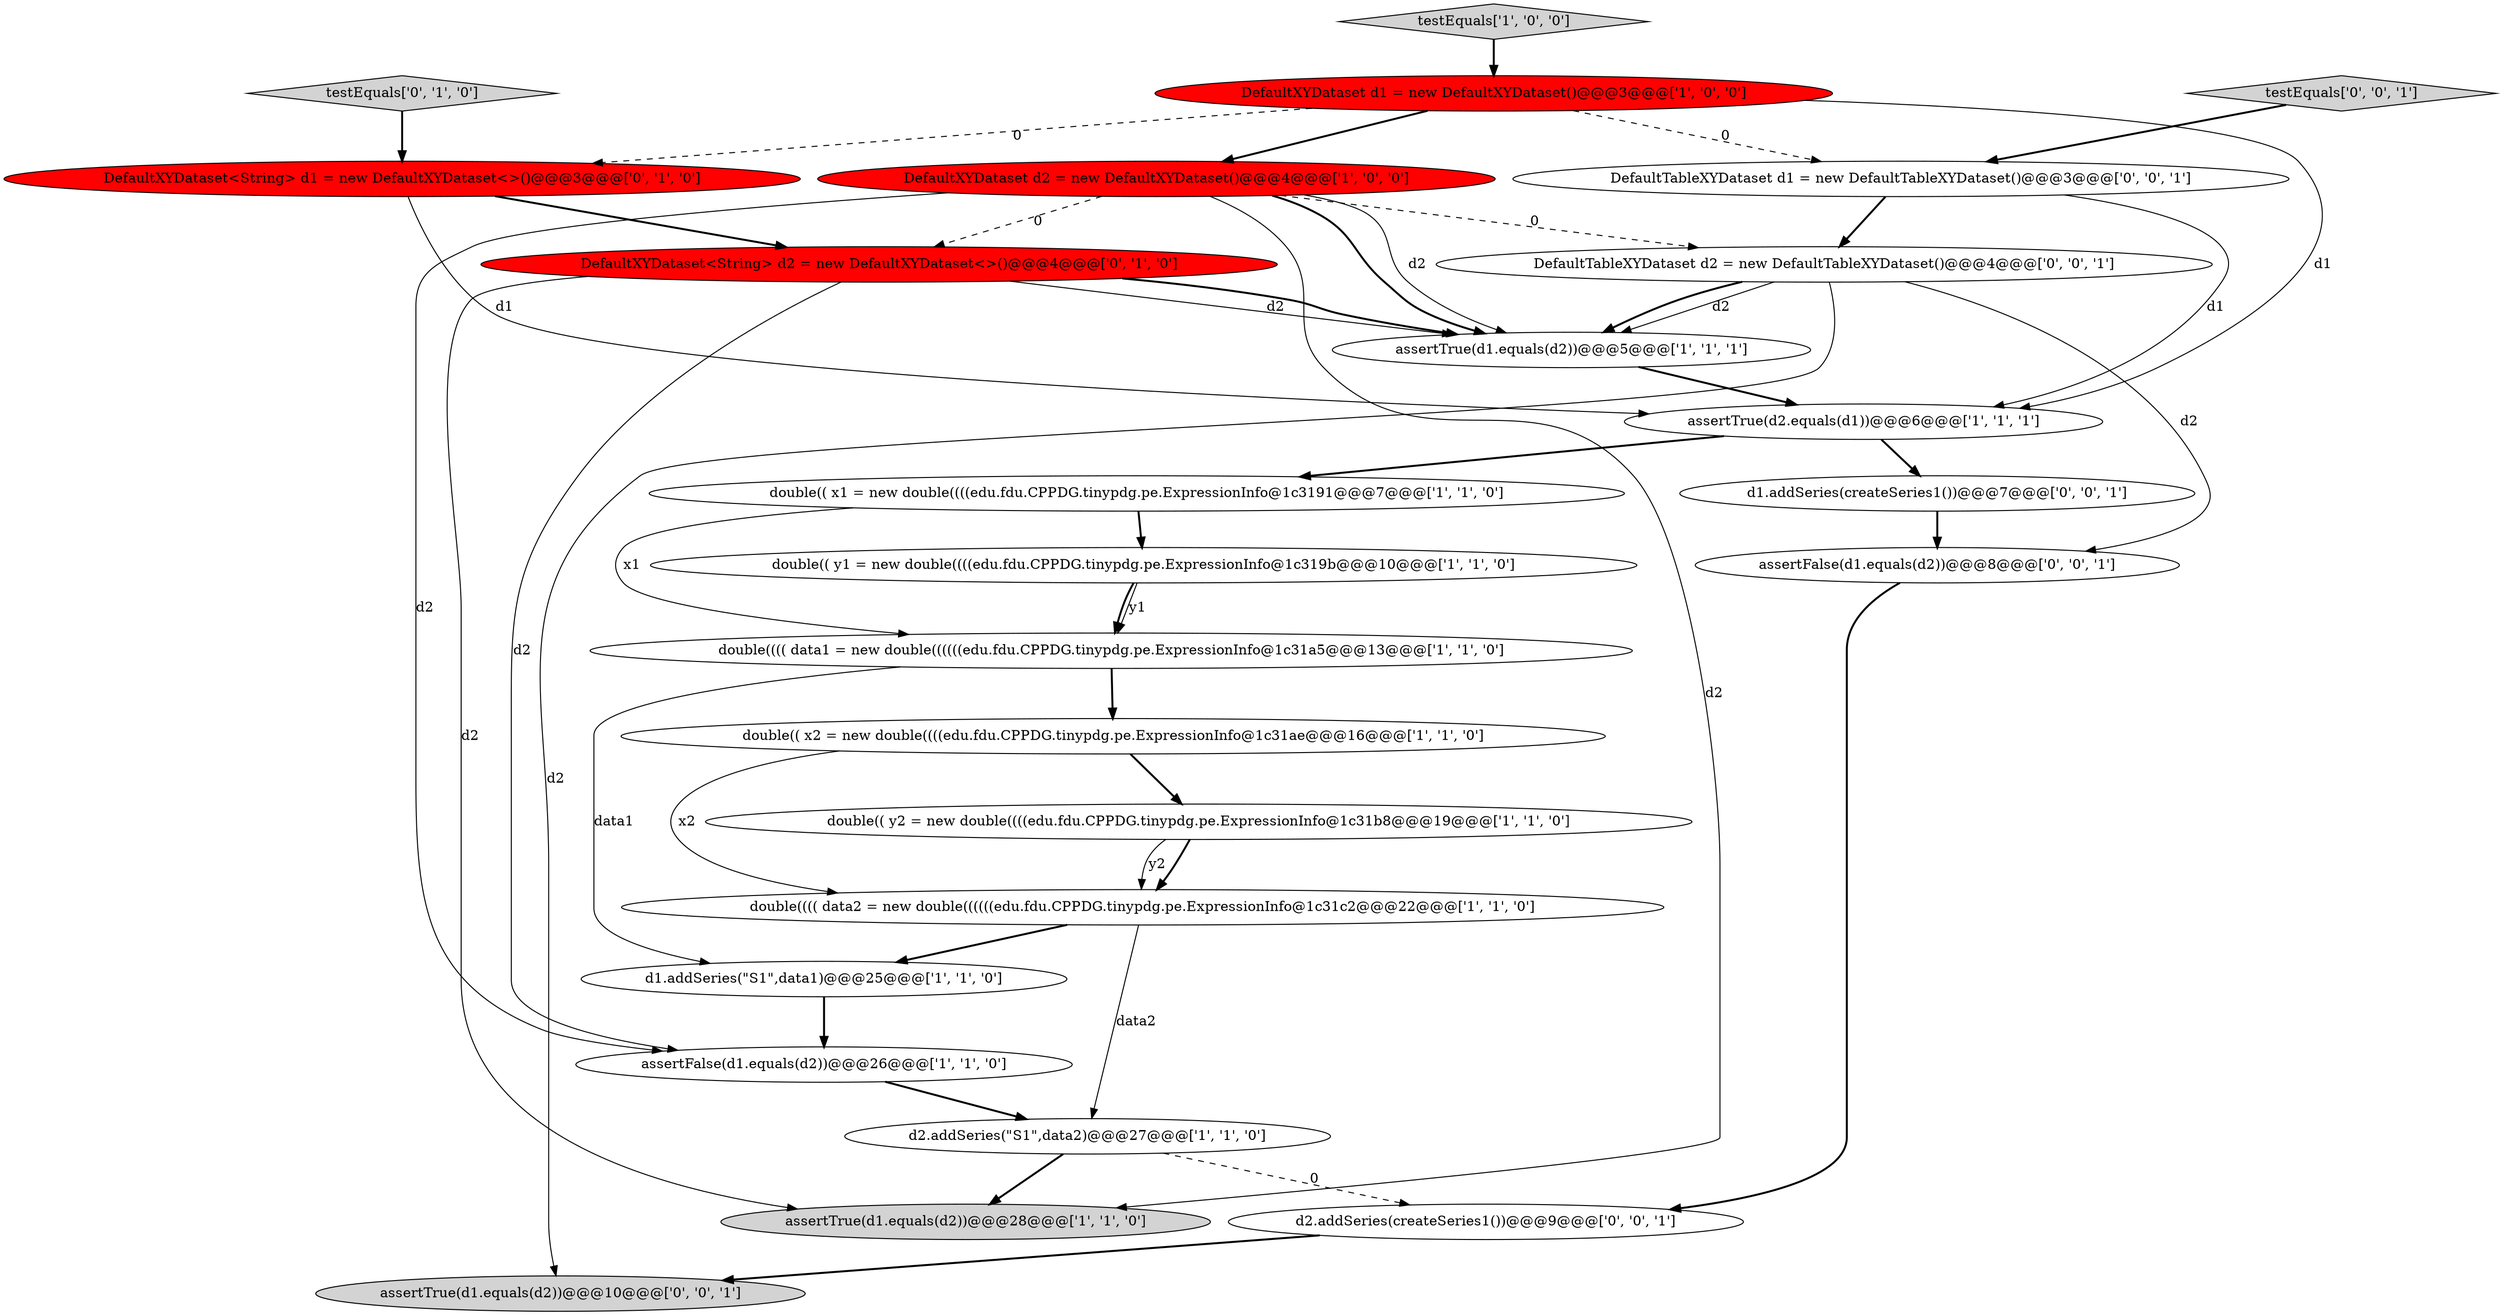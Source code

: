 digraph {
1 [style = filled, label = "DefaultXYDataset d2 = new DefaultXYDataset()@@@4@@@['1', '0', '0']", fillcolor = red, shape = ellipse image = "AAA1AAABBB1BBB"];
19 [style = filled, label = "assertTrue(d1.equals(d2))@@@10@@@['0', '0', '1']", fillcolor = lightgray, shape = ellipse image = "AAA0AAABBB3BBB"];
21 [style = filled, label = "assertFalse(d1.equals(d2))@@@8@@@['0', '0', '1']", fillcolor = white, shape = ellipse image = "AAA0AAABBB3BBB"];
6 [style = filled, label = "double(( y1 = new double((((edu.fdu.CPPDG.tinypdg.pe.ExpressionInfo@1c319b@@@10@@@['1', '1', '0']", fillcolor = white, shape = ellipse image = "AAA0AAABBB1BBB"];
11 [style = filled, label = "assertFalse(d1.equals(d2))@@@26@@@['1', '1', '0']", fillcolor = white, shape = ellipse image = "AAA0AAABBB1BBB"];
18 [style = filled, label = "DefaultTableXYDataset d1 = new DefaultTableXYDataset()@@@3@@@['0', '0', '1']", fillcolor = white, shape = ellipse image = "AAA0AAABBB3BBB"];
7 [style = filled, label = "double(((( data1 = new double((((((edu.fdu.CPPDG.tinypdg.pe.ExpressionInfo@1c31a5@@@13@@@['1', '1', '0']", fillcolor = white, shape = ellipse image = "AAA0AAABBB1BBB"];
20 [style = filled, label = "testEquals['0', '0', '1']", fillcolor = lightgray, shape = diamond image = "AAA0AAABBB3BBB"];
2 [style = filled, label = "testEquals['1', '0', '0']", fillcolor = lightgray, shape = diamond image = "AAA0AAABBB1BBB"];
0 [style = filled, label = "assertTrue(d1.equals(d2))@@@28@@@['1', '1', '0']", fillcolor = lightgray, shape = ellipse image = "AAA0AAABBB1BBB"];
17 [style = filled, label = "DefaultXYDataset<String> d2 = new DefaultXYDataset<>()@@@4@@@['0', '1', '0']", fillcolor = red, shape = ellipse image = "AAA1AAABBB2BBB"];
8 [style = filled, label = "double(( x1 = new double((((edu.fdu.CPPDG.tinypdg.pe.ExpressionInfo@1c3191@@@7@@@['1', '1', '0']", fillcolor = white, shape = ellipse image = "AAA0AAABBB1BBB"];
4 [style = filled, label = "d2.addSeries(\"S1\",data2)@@@27@@@['1', '1', '0']", fillcolor = white, shape = ellipse image = "AAA0AAABBB1BBB"];
13 [style = filled, label = "d1.addSeries(\"S1\",data1)@@@25@@@['1', '1', '0']", fillcolor = white, shape = ellipse image = "AAA0AAABBB1BBB"];
5 [style = filled, label = "assertTrue(d2.equals(d1))@@@6@@@['1', '1', '1']", fillcolor = white, shape = ellipse image = "AAA0AAABBB1BBB"];
9 [style = filled, label = "double(( x2 = new double((((edu.fdu.CPPDG.tinypdg.pe.ExpressionInfo@1c31ae@@@16@@@['1', '1', '0']", fillcolor = white, shape = ellipse image = "AAA0AAABBB1BBB"];
14 [style = filled, label = "double(((( data2 = new double((((((edu.fdu.CPPDG.tinypdg.pe.ExpressionInfo@1c31c2@@@22@@@['1', '1', '0']", fillcolor = white, shape = ellipse image = "AAA0AAABBB1BBB"];
16 [style = filled, label = "testEquals['0', '1', '0']", fillcolor = lightgray, shape = diamond image = "AAA0AAABBB2BBB"];
22 [style = filled, label = "d1.addSeries(createSeries1())@@@7@@@['0', '0', '1']", fillcolor = white, shape = ellipse image = "AAA0AAABBB3BBB"];
24 [style = filled, label = "DefaultTableXYDataset d2 = new DefaultTableXYDataset()@@@4@@@['0', '0', '1']", fillcolor = white, shape = ellipse image = "AAA0AAABBB3BBB"];
3 [style = filled, label = "assertTrue(d1.equals(d2))@@@5@@@['1', '1', '1']", fillcolor = white, shape = ellipse image = "AAA0AAABBB1BBB"];
12 [style = filled, label = "DefaultXYDataset d1 = new DefaultXYDataset()@@@3@@@['1', '0', '0']", fillcolor = red, shape = ellipse image = "AAA1AAABBB1BBB"];
15 [style = filled, label = "DefaultXYDataset<String> d1 = new DefaultXYDataset<>()@@@3@@@['0', '1', '0']", fillcolor = red, shape = ellipse image = "AAA1AAABBB2BBB"];
10 [style = filled, label = "double(( y2 = new double((((edu.fdu.CPPDG.tinypdg.pe.ExpressionInfo@1c31b8@@@19@@@['1', '1', '0']", fillcolor = white, shape = ellipse image = "AAA0AAABBB1BBB"];
23 [style = filled, label = "d2.addSeries(createSeries1())@@@9@@@['0', '0', '1']", fillcolor = white, shape = ellipse image = "AAA0AAABBB3BBB"];
7->13 [style = solid, label="data1"];
24->21 [style = solid, label="d2"];
17->3 [style = solid, label="d2"];
16->15 [style = bold, label=""];
5->8 [style = bold, label=""];
18->24 [style = bold, label=""];
24->19 [style = solid, label="d2"];
1->3 [style = solid, label="d2"];
10->14 [style = bold, label=""];
14->4 [style = solid, label="data2"];
11->4 [style = bold, label=""];
1->3 [style = bold, label=""];
22->21 [style = bold, label=""];
18->5 [style = solid, label="d1"];
8->6 [style = bold, label=""];
9->10 [style = bold, label=""];
12->1 [style = bold, label=""];
1->11 [style = solid, label="d2"];
13->11 [style = bold, label=""];
6->7 [style = solid, label="y1"];
8->7 [style = solid, label="x1"];
2->12 [style = bold, label=""];
4->0 [style = bold, label=""];
7->9 [style = bold, label=""];
20->18 [style = bold, label=""];
15->17 [style = bold, label=""];
3->5 [style = bold, label=""];
1->17 [style = dashed, label="0"];
1->0 [style = solid, label="d2"];
24->3 [style = solid, label="d2"];
1->24 [style = dashed, label="0"];
23->19 [style = bold, label=""];
12->5 [style = solid, label="d1"];
17->3 [style = bold, label=""];
17->0 [style = solid, label="d2"];
12->15 [style = dashed, label="0"];
12->18 [style = dashed, label="0"];
14->13 [style = bold, label=""];
6->7 [style = bold, label=""];
17->11 [style = solid, label="d2"];
5->22 [style = bold, label=""];
4->23 [style = dashed, label="0"];
24->3 [style = bold, label=""];
10->14 [style = solid, label="y2"];
9->14 [style = solid, label="x2"];
15->5 [style = solid, label="d1"];
21->23 [style = bold, label=""];
}
